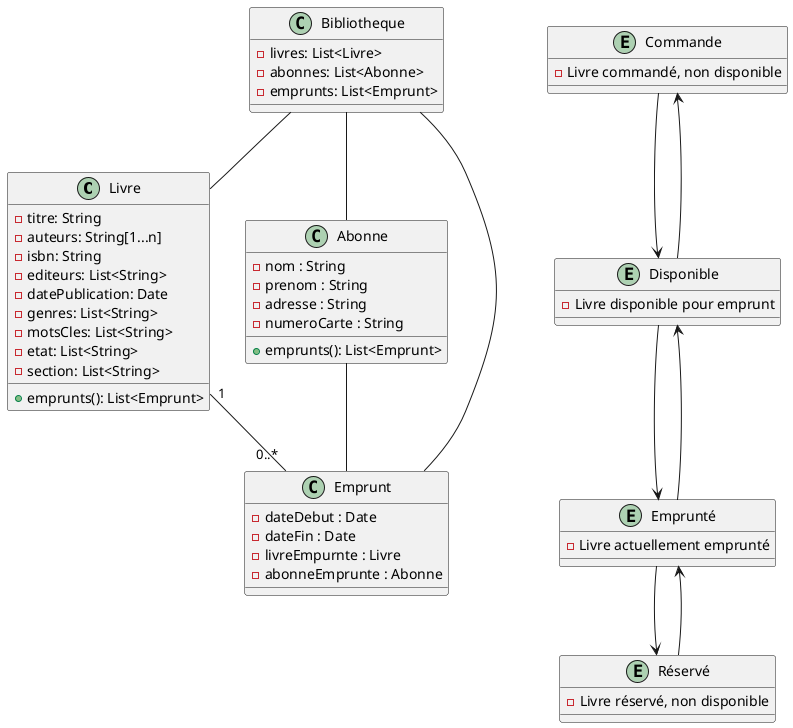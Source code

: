 @startuml
class Livre {
      - titre: String
      - auteurs: String[1...n]
      - isbn: String
      - editeurs: List<String>
      - datePublication: Date
      - genres: List<String>
      - motsCles: List<String>
      - etat: List<String>
      - section: List<String>

      + emprunts(): List<Emprunt>

}

class Abonne {
   - nom : String
   - prenom : String
   - adresse : String
   - numeroCarte : String

   + emprunts(): List<Emprunt>
}


class Emprunt {
   - dateDebut : Date
   - dateFin : Date
   - livreEmpurnte : Livre
   - abonneEmprunte : Abonne
}

class Bibliotheque {
    -livres: List<Livre>
    -abonnes: List<Abonne>
    -emprunts: List<Emprunt>
}


entity Commande {
    - Livre commandé, non disponible
}

entity Disponible {
    - Livre disponible pour emprunt
}

entity Emprunté {
    - Livre actuellement emprunté
}

entity Réservé {
    - Livre réservé, non disponible
}


Commande -->  Disponible
Commande <--  Disponible

Disponible -->  Emprunté
Disponible <--  Emprunté

Emprunté -->  Réservé
Emprunté <--  Réservé

Bibliotheque -- Livre
Bibliotheque -- Abonne
Bibliotheque -- Emprunt
Abonne -- Emprunt
Livre "1" -- "0..*" Emprunt


@enduml

